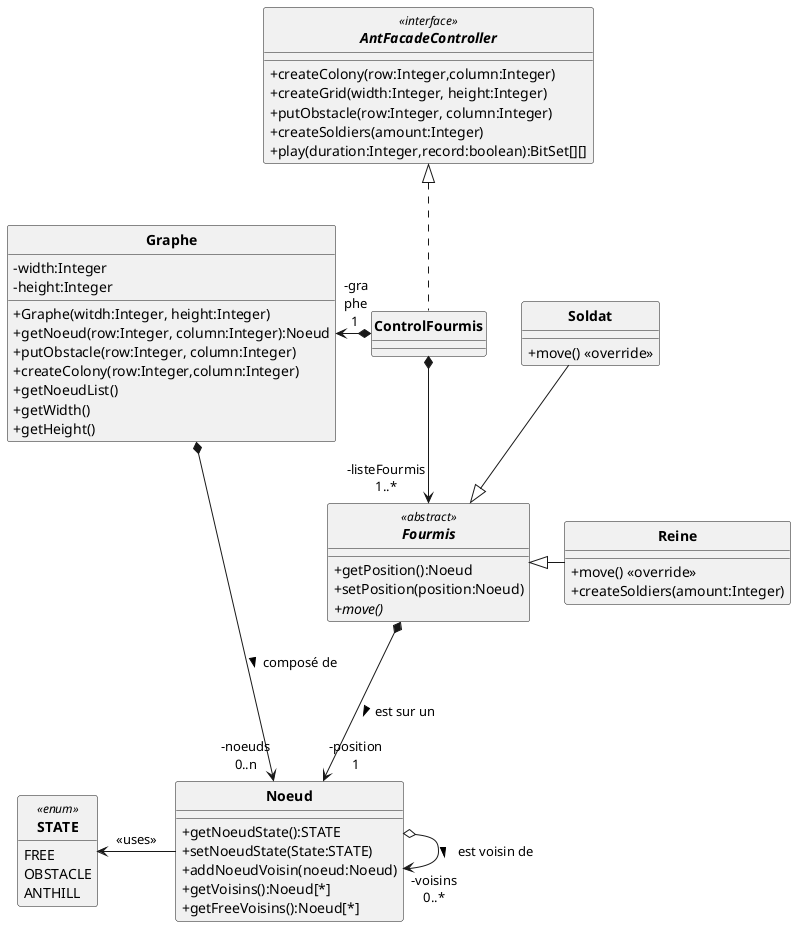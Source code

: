 @startuml
'https://plantuml.com/sequence-diagram
allow_mixing
skinparam style strictuml
skinparam classAttributeIconSize 0
skinparam circledCharacterRadius 0
skinparam circledCharacterFontSize 0
skinparam classFontStyle Bold
'autonumber
hide enum methods

'Controleur
interface AntFacadeController <<interface>> {
    '+setParameters( evaporationParam:Integer, foodParam:Integer, pheromoneParam:Integer )
    +createColony(row:Integer,column:Integer)
    +createGrid(width:Integer, height:Integer)
    +putObstacle(row:Integer, column:Integer)
    '+putFood( row:Integer, column:Integer, quantity:Integer);
    '+createWorkers( amount:Integer )
    +createSoldiers(amount:Integer)
    '+setAntFile(antLogFile:String);
    +play(duration:Integer,record:boolean):BitSet[][]
}

class Noeud {
    +getNoeudState():STATE
    +setNoeudState(State:STATE)
    +addNoeudVoisin(noeud:Noeud)
    +getVoisins():Noeud[*]
    +getFreeVoisins():Noeud[*]
}
enum STATE <<enum>> {
    FREE
    OBSTACLE
    ANTHILL
}


abstract Fourmis <<abstract>> {
    +getPosition():Noeud
    +setPosition(position:Noeud)
    {abstract} +move()
}
class Reine{
    +move() <<override>>
    +createSoldiers(amount:Integer)

}
class Soldat{
    +move() <<override>>
}


class ControlFourmis implements AntFacadeController{
}


class Graphe{
 -width:Integer
 -height:Integer
 +Graphe(witdh:Integer, height:Integer)
 +getNoeud(row:Integer, column:Integer):Noeud
 +putObstacle(row:Integer, column:Integer)
 +createColony(row:Integer,column:Integer)
 +getNoeudList()
 +getWidth()
 +getHeight()
}


Soldat --|> Fourmis
Reine -l-|> Fourmis

ControlFourmis "-gra\nphe\n1 " *-l-> Graphe
ControlFourmis  *--> "-listeFourmis\n1..*" Fourmis

Graphe *-r-> "-noeuds\n0..n" Noeud : composé de >
'historique = liste de noeud déjà passé par la fourmi
'"-position 1\n-historique 0..*"
Fourmis *---> "-position\n1" Noeud  : est sur un >
Noeud o-> "-voisins\n0..*"  Noeud  : est voisin de >

Noeud -l-> STATE : <<uses>>

@enduml
